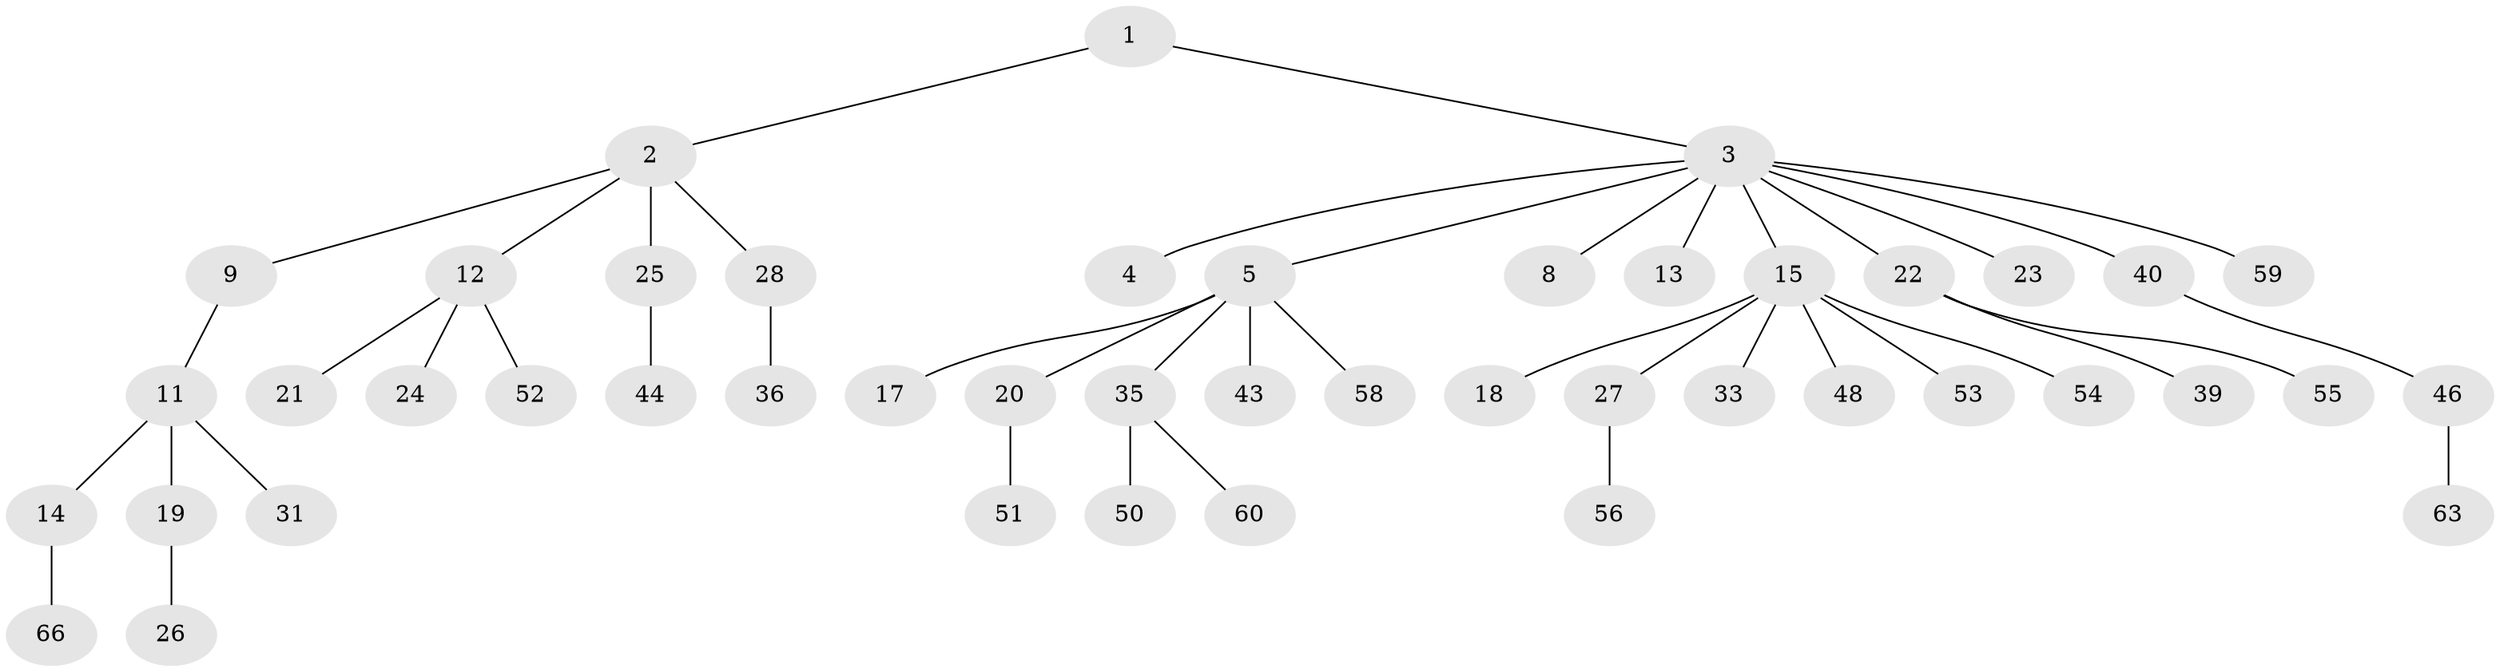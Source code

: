 // original degree distribution, {2: 0.16666666666666666, 4: 0.045454545454545456, 6: 0.030303030303030304, 1: 0.5454545454545454, 5: 0.015151515151515152, 3: 0.18181818181818182, 7: 0.015151515151515152}
// Generated by graph-tools (version 1.1) at 2025/42/03/06/25 10:42:06]
// undirected, 46 vertices, 45 edges
graph export_dot {
graph [start="1"]
  node [color=gray90,style=filled];
  1;
  2 [super="+10"];
  3 [super="+6"];
  4;
  5 [super="+7"];
  8;
  9 [super="+42"];
  11;
  12 [super="+16"];
  13;
  14 [super="+32"];
  15 [super="+29"];
  17;
  18;
  19;
  20 [super="+49"];
  21;
  22 [super="+65"];
  23;
  24;
  25 [super="+30"];
  26 [super="+47"];
  27 [super="+34"];
  28 [super="+37"];
  31 [super="+38"];
  33;
  35 [super="+41"];
  36;
  39;
  40;
  43;
  44 [super="+45"];
  46 [super="+57"];
  48;
  50;
  51;
  52;
  53;
  54;
  55 [super="+64"];
  56;
  58 [super="+61"];
  59 [super="+62"];
  60;
  63;
  66;
  1 -- 2;
  1 -- 3;
  2 -- 9;
  2 -- 28;
  2 -- 25;
  2 -- 12;
  3 -- 4;
  3 -- 5;
  3 -- 23;
  3 -- 59;
  3 -- 22;
  3 -- 8;
  3 -- 40;
  3 -- 13;
  3 -- 15;
  5 -- 17;
  5 -- 20;
  5 -- 58;
  5 -- 35;
  5 -- 43;
  9 -- 11;
  11 -- 14;
  11 -- 19;
  11 -- 31;
  12 -- 52;
  12 -- 24;
  12 -- 21;
  14 -- 66;
  15 -- 18;
  15 -- 27;
  15 -- 48;
  15 -- 53;
  15 -- 54;
  15 -- 33;
  19 -- 26;
  20 -- 51;
  22 -- 39;
  22 -- 55;
  25 -- 44;
  27 -- 56;
  28 -- 36;
  35 -- 60;
  35 -- 50;
  40 -- 46;
  46 -- 63;
}

